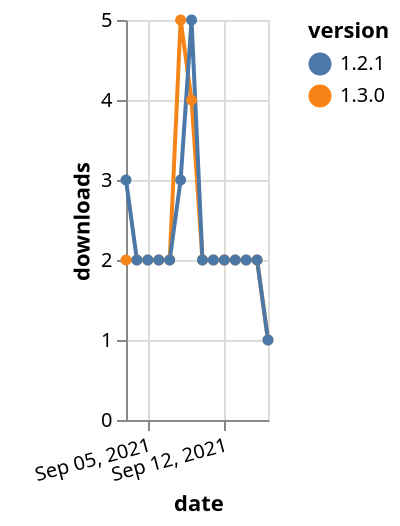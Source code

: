 {"$schema": "https://vega.github.io/schema/vega-lite/v5.json", "description": "A simple bar chart with embedded data.", "data": {"values": [{"date": "2021-09-03", "total": 2559, "delta": 2, "version": "1.3.0"}, {"date": "2021-09-04", "total": 2561, "delta": 2, "version": "1.3.0"}, {"date": "2021-09-05", "total": 2563, "delta": 2, "version": "1.3.0"}, {"date": "2021-09-06", "total": 2565, "delta": 2, "version": "1.3.0"}, {"date": "2021-09-07", "total": 2567, "delta": 2, "version": "1.3.0"}, {"date": "2021-09-08", "total": 2572, "delta": 5, "version": "1.3.0"}, {"date": "2021-09-09", "total": 2576, "delta": 4, "version": "1.3.0"}, {"date": "2021-09-10", "total": 2578, "delta": 2, "version": "1.3.0"}, {"date": "2021-09-11", "total": 2580, "delta": 2, "version": "1.3.0"}, {"date": "2021-09-12", "total": 2582, "delta": 2, "version": "1.3.0"}, {"date": "2021-09-13", "total": 2584, "delta": 2, "version": "1.3.0"}, {"date": "2021-09-14", "total": 2586, "delta": 2, "version": "1.3.0"}, {"date": "2021-09-15", "total": 2588, "delta": 2, "version": "1.3.0"}, {"date": "2021-09-16", "total": 2589, "delta": 1, "version": "1.3.0"}, {"date": "2021-09-03", "total": 4139, "delta": 3, "version": "1.2.1"}, {"date": "2021-09-04", "total": 4141, "delta": 2, "version": "1.2.1"}, {"date": "2021-09-05", "total": 4143, "delta": 2, "version": "1.2.1"}, {"date": "2021-09-06", "total": 4145, "delta": 2, "version": "1.2.1"}, {"date": "2021-09-07", "total": 4147, "delta": 2, "version": "1.2.1"}, {"date": "2021-09-08", "total": 4150, "delta": 3, "version": "1.2.1"}, {"date": "2021-09-09", "total": 4155, "delta": 5, "version": "1.2.1"}, {"date": "2021-09-10", "total": 4157, "delta": 2, "version": "1.2.1"}, {"date": "2021-09-11", "total": 4159, "delta": 2, "version": "1.2.1"}, {"date": "2021-09-12", "total": 4161, "delta": 2, "version": "1.2.1"}, {"date": "2021-09-13", "total": 4163, "delta": 2, "version": "1.2.1"}, {"date": "2021-09-14", "total": 4165, "delta": 2, "version": "1.2.1"}, {"date": "2021-09-15", "total": 4167, "delta": 2, "version": "1.2.1"}, {"date": "2021-09-16", "total": 4168, "delta": 1, "version": "1.2.1"}]}, "width": "container", "mark": {"type": "line", "point": {"filled": true}}, "encoding": {"x": {"field": "date", "type": "temporal", "timeUnit": "yearmonthdate", "title": "date", "axis": {"labelAngle": -15}}, "y": {"field": "delta", "type": "quantitative", "title": "downloads"}, "color": {"field": "version", "type": "nominal"}, "tooltip": {"field": "delta"}}}